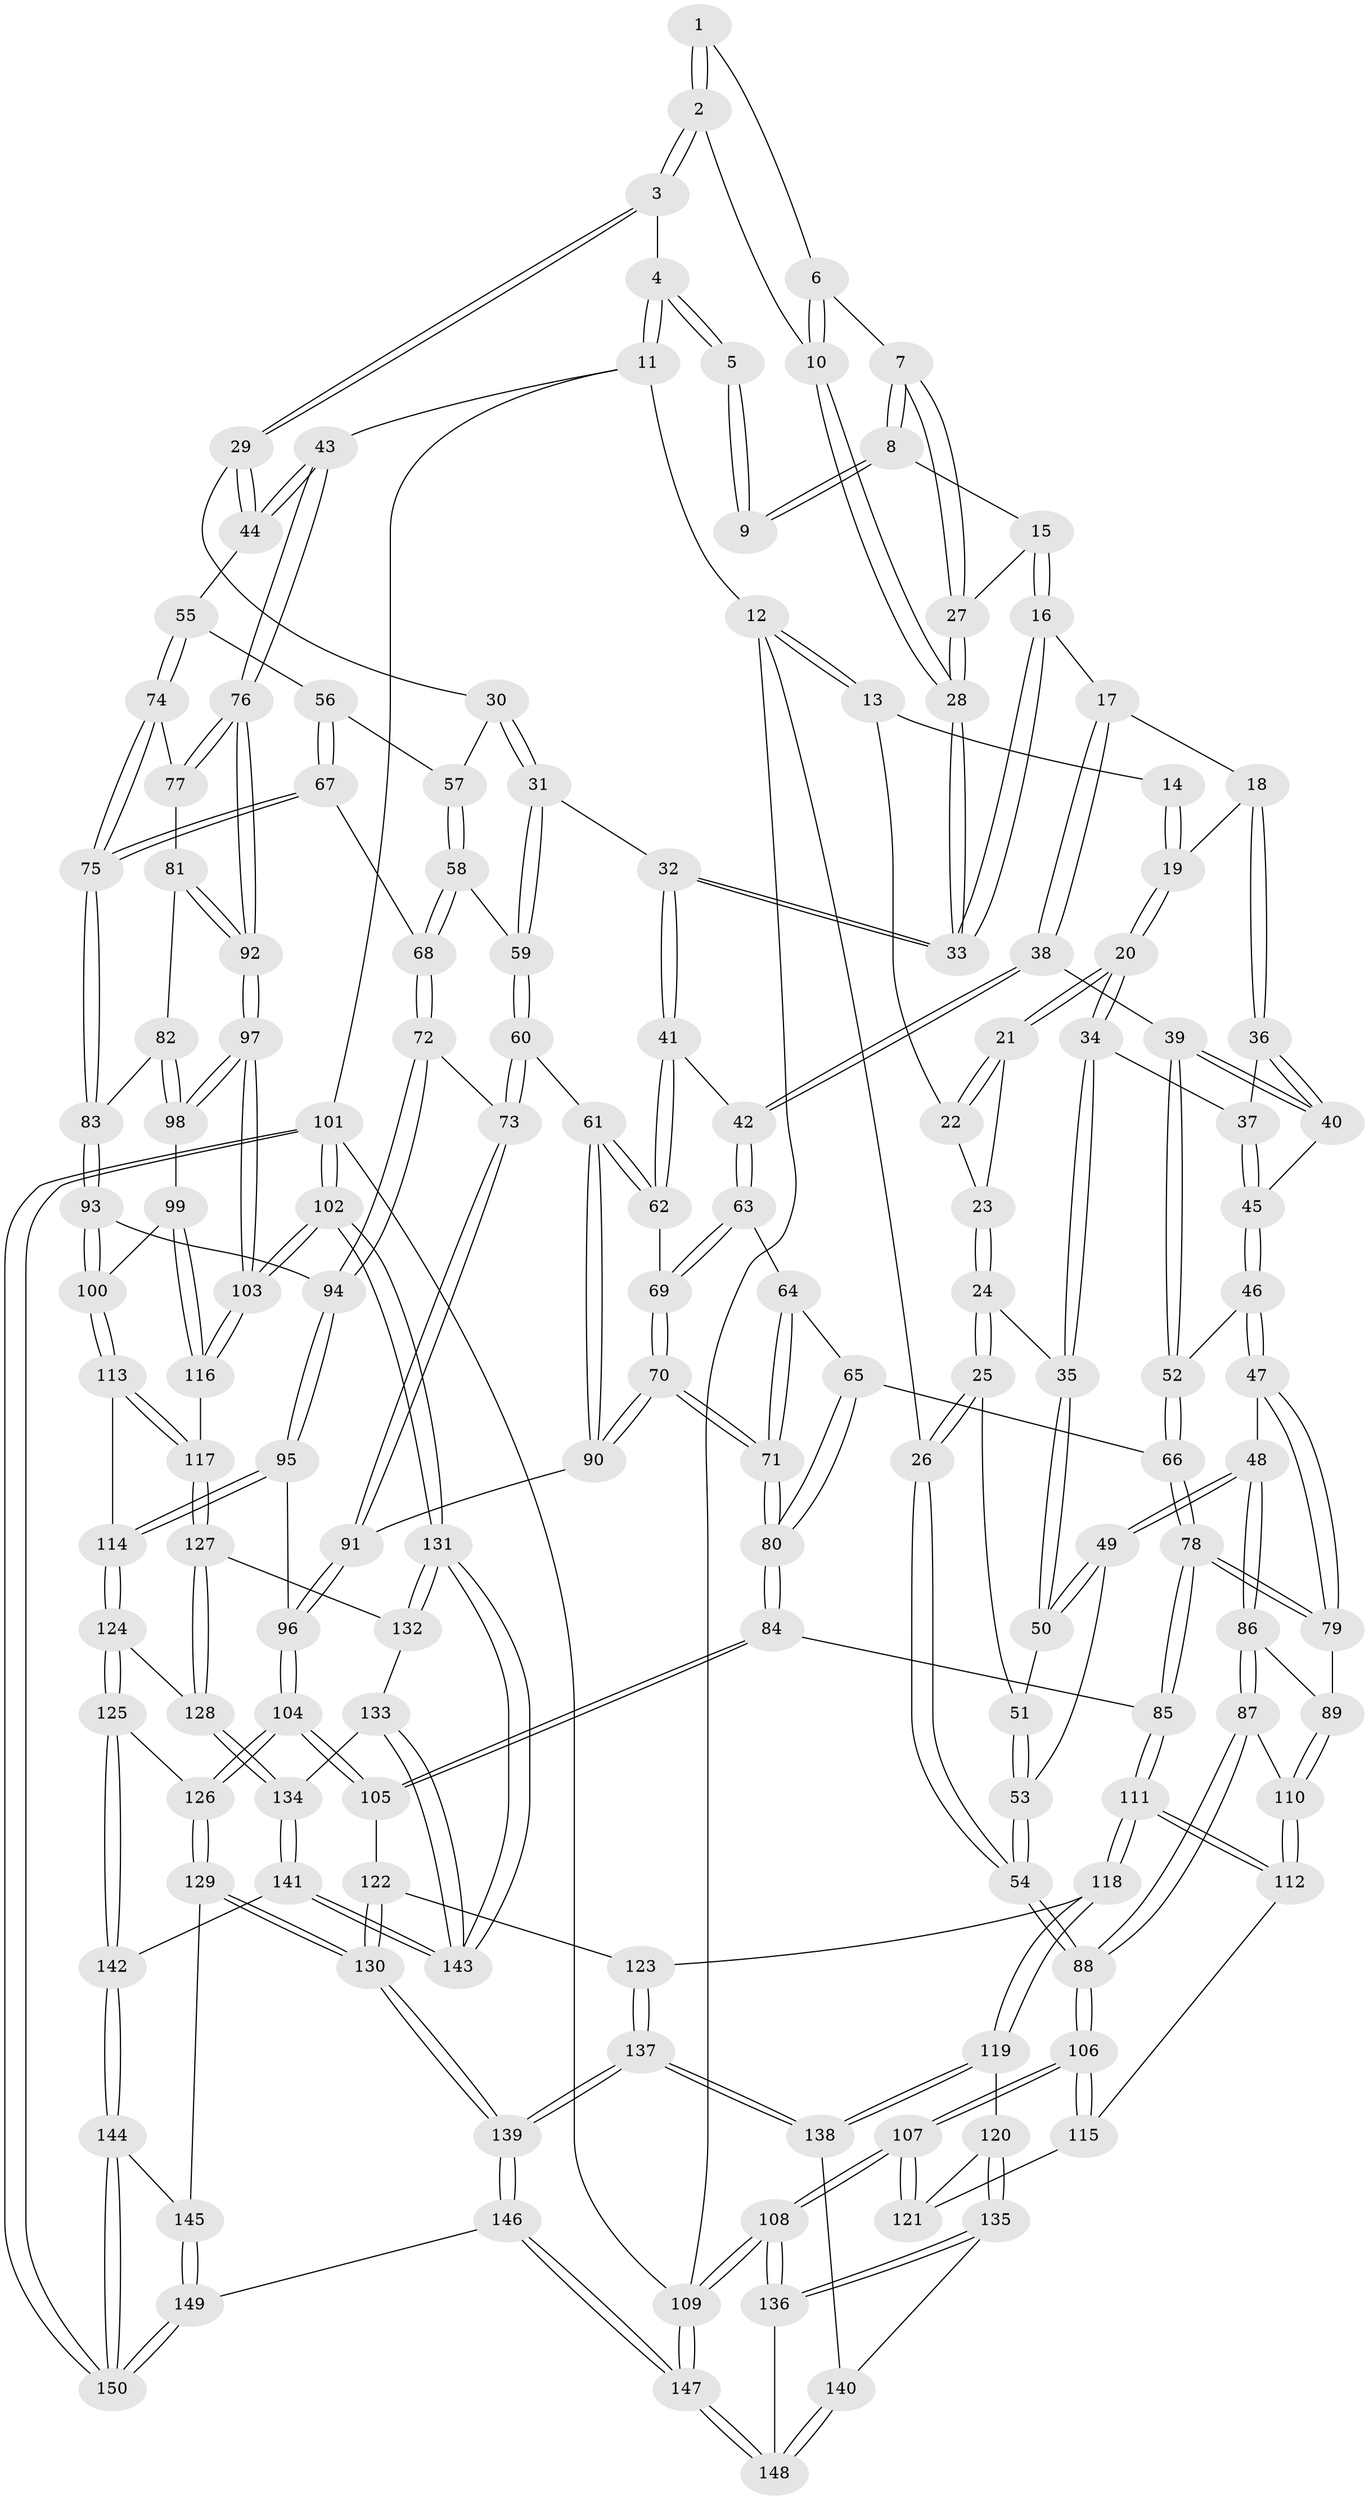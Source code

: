 // coarse degree distribution, {2: 0.010752688172043012, 4: 0.3763440860215054, 6: 0.0967741935483871, 3: 0.12903225806451613, 5: 0.3763440860215054, 7: 0.010752688172043012}
// Generated by graph-tools (version 1.1) at 2025/24/03/03/25 07:24:38]
// undirected, 150 vertices, 372 edges
graph export_dot {
graph [start="1"]
  node [color=gray90,style=filled];
  1 [pos="+0.6168738150665126+0"];
  2 [pos="+0.6595263946168218+0.0513302410538216"];
  3 [pos="+0.7296063790579785+0.10725031498743717"];
  4 [pos="+0.9447927763057259+0"];
  5 [pos="+0.6082241216330978+0"];
  6 [pos="+0.5946150206018961+0.00817336091520031"];
  7 [pos="+0.5534000572392539+0.04201647553942719"];
  8 [pos="+0.40373136861148484+0"];
  9 [pos="+0.3952346307097555+0"];
  10 [pos="+0.597263961327915+0.07206561416941035"];
  11 [pos="+1+0"];
  12 [pos="+0+0"];
  13 [pos="+0+0"];
  14 [pos="+0.3328414211123686+0"];
  15 [pos="+0.4156338594099916+0"];
  16 [pos="+0.3990499910968295+0.09318573272955913"];
  17 [pos="+0.3924275028824426+0.09957869063508532"];
  18 [pos="+0.3004300178839782+0.09822025475056215"];
  19 [pos="+0.25336383508358523+0.06062197643873354"];
  20 [pos="+0.20717725523431024+0.0857311799388783"];
  21 [pos="+0.179934468569367+0.07258054678551361"];
  22 [pos="+0.09157469705660887+0"];
  23 [pos="+0.114870351296636+0.08339194157043535"];
  24 [pos="+0.05512069027430873+0.12039480136096276"];
  25 [pos="+0+0.10971091437436795"];
  26 [pos="+0+0"];
  27 [pos="+0.5329377345845778+0.0989283398016997"];
  28 [pos="+0.5363253366031099+0.1311473531426918"];
  29 [pos="+0.7334583290845399+0.15420545936405577"];
  30 [pos="+0.6782291018548262+0.1955891444840433"];
  31 [pos="+0.5860316468188351+0.21903721514864471"];
  32 [pos="+0.5699344736210293+0.21566747653641263"];
  33 [pos="+0.5357589869871828+0.1346902268384846"];
  34 [pos="+0.1905446906918025+0.1679991185824617"];
  35 [pos="+0.15427344482196137+0.1885461116584534"];
  36 [pos="+0.29414788984783485+0.16058049497685223"];
  37 [pos="+0.1988536495805676+0.17242850578373978"];
  38 [pos="+0.377392272847883+0.24907360931011843"];
  39 [pos="+0.3695878233592089+0.2514444179100593"];
  40 [pos="+0.3212770235438395+0.20821003026611928"];
  41 [pos="+0.5362903357503199+0.23658780978549207"];
  42 [pos="+0.4721680197770858+0.2712161655392802"];
  43 [pos="+1+0"];
  44 [pos="+0.8720300357017514+0.19691127763793245"];
  45 [pos="+0.228652969815974+0.2055065405184632"];
  46 [pos="+0.25519442957594024+0.3133668500592349"];
  47 [pos="+0.15124183804950778+0.33711957127961134"];
  48 [pos="+0.1501485157008937+0.33674481449848986"];
  49 [pos="+0.13461640536304037+0.32278382538837685"];
  50 [pos="+0.13230632688337882+0.2555920994052428"];
  51 [pos="+0+0.18239307331192117"];
  52 [pos="+0.30235167597895735+0.31873499162596863"];
  53 [pos="+0.057428330746769576+0.32416407198076674"];
  54 [pos="+0+0.4489829485576414"];
  55 [pos="+0.8714973713285101+0.31104860351311575"];
  56 [pos="+0.7755311199547812+0.32491220180385355"];
  57 [pos="+0.7244344543656125+0.30327750058658226"];
  58 [pos="+0.6959776490668922+0.36488613046248075"];
  59 [pos="+0.6219393108581087+0.340141231996888"];
  60 [pos="+0.5980615373788563+0.40405617733433885"];
  61 [pos="+0.5658288918740135+0.40799167767041494"];
  62 [pos="+0.5634703877712496+0.40479214455221413"];
  63 [pos="+0.4721036124396313+0.2927336180109098"];
  64 [pos="+0.4047990515315483+0.3699731897051658"];
  65 [pos="+0.35354805698508357+0.37878784902113666"];
  66 [pos="+0.30973062241572435+0.34449223836343673"];
  67 [pos="+0.730290165458683+0.42244556652067344"];
  68 [pos="+0.7240175888756555+0.42139011077375277"];
  69 [pos="+0.47584104783843784+0.3173390366172407"];
  70 [pos="+0.45527417843133794+0.4810626853948205"];
  71 [pos="+0.451821522074367+0.4842478310653825"];
  72 [pos="+0.653867868185893+0.46082525240648364"];
  73 [pos="+0.6435867120376741+0.4569376342201032"];
  74 [pos="+0.8741657163276274+0.31728361011031164"];
  75 [pos="+0.7412332132775395+0.42798177669169934"];
  76 [pos="+1+0.3652551643501269"];
  77 [pos="+0.8766545399576914+0.32084990908535826"];
  78 [pos="+0.27272447917982945+0.49785767393358016"];
  79 [pos="+0.20759774511968426+0.46559574912716845"];
  80 [pos="+0.43729869422454315+0.5002572711554116"];
  81 [pos="+0.8859379576171298+0.39974741138621694"];
  82 [pos="+0.8823361930722388+0.4450287202283488"];
  83 [pos="+0.7785191357834562+0.46439934475935396"];
  84 [pos="+0.41078351457704987+0.5559753895739374"];
  85 [pos="+0.29638512877772544+0.5336390250835272"];
  86 [pos="+0.10171505663461045+0.4187754528992731"];
  87 [pos="+0+0.46755497140244806"];
  88 [pos="+0+0.4527836212587129"];
  89 [pos="+0.10915210740514024+0.5146624901203167"];
  90 [pos="+0.4922077182600072+0.47043837013076895"];
  91 [pos="+0.5775881031432469+0.49645894910334504"];
  92 [pos="+1+0.39134874817289356"];
  93 [pos="+0.7682161408382656+0.5294805167066139"];
  94 [pos="+0.6600143199135993+0.493336062423976"];
  95 [pos="+0.6462372533685574+0.6305557070735688"];
  96 [pos="+0.6041191204689556+0.6314193567875935"];
  97 [pos="+1+0.4981817367053513"];
  98 [pos="+0.9225008844283573+0.4986322960543515"];
  99 [pos="+0.8808079760968085+0.5775181453966798"];
  100 [pos="+0.7723561854028298+0.5727106471740508"];
  101 [pos="+1+1"];
  102 [pos="+1+1"];
  103 [pos="+1+0.7807149792957819"];
  104 [pos="+0.5141043600545767+0.6551349807640139"];
  105 [pos="+0.44027000671342575+0.616106793139364"];
  106 [pos="+0+0.5590280706648434"];
  107 [pos="+0+0.6403134150392911"];
  108 [pos="+0+1"];
  109 [pos="+0+1"];
  110 [pos="+0.1059266434376761+0.5188678573254636"];
  111 [pos="+0.18505276235581983+0.646862089174686"];
  112 [pos="+0.1194423405303177+0.5926764046118042"];
  113 [pos="+0.7239394226471181+0.6237742873725068"];
  114 [pos="+0.6714384937690235+0.6409582732766032"];
  115 [pos="+0.03154420607005677+0.6171662858547406"];
  116 [pos="+0.9172542486739294+0.6740031508497787"];
  117 [pos="+0.8496005552218091+0.7148323546903976"];
  118 [pos="+0.1864232132459559+0.6804432801076062"];
  119 [pos="+0.14528063586648643+0.7320798071274051"];
  120 [pos="+0.0921095398132206+0.7448745712776739"];
  121 [pos="+0.05769399371733582+0.7118868423289846"];
  122 [pos="+0.3907689314635378+0.6755974721878092"];
  123 [pos="+0.30804182170934924+0.7415004807855806"];
  124 [pos="+0.6980940088397604+0.7654890454288535"];
  125 [pos="+0.6370732992700048+0.8254722807073027"];
  126 [pos="+0.5268539302770046+0.81024432522287"];
  127 [pos="+0.8343930880179521+0.7500368396959481"];
  128 [pos="+0.7388440015285572+0.7812221498755174"];
  129 [pos="+0.488264202185634+0.8576855304402992"];
  130 [pos="+0.43632457708223366+0.8718636867176279"];
  131 [pos="+0.9418640420755812+0.9890286439763901"];
  132 [pos="+0.8381549350140043+0.7589728052966268"];
  133 [pos="+0.7814003985843796+0.8562327345172617"];
  134 [pos="+0.7577785228380808+0.8330192829879369"];
  135 [pos="+0.0056341513676642346+0.8362126100840354"];
  136 [pos="+0+0.8513326838150915"];
  137 [pos="+0.3240781218295147+0.901868755547846"];
  138 [pos="+0.18898989439456113+0.8575418237127543"];
  139 [pos="+0.33747798177841726+0.9188080316161501"];
  140 [pos="+0.16309502713116944+0.8734727381314575"];
  141 [pos="+0.6772143289805284+0.9197233896061421"];
  142 [pos="+0.6717764863172602+0.9200997558923296"];
  143 [pos="+0.8752286873688288+0.9563120179834662"];
  144 [pos="+0.62789990095427+0.9845938315544014"];
  145 [pos="+0.5176920369164817+0.8996085717448842"];
  146 [pos="+0.3105382266106423+1"];
  147 [pos="+0.07016054558623742+1"];
  148 [pos="+0.13151810590522492+0.9286413052577284"];
  149 [pos="+0.484240038902167+1"];
  150 [pos="+0.6164459880653382+1"];
  1 -- 2;
  1 -- 2;
  1 -- 6;
  2 -- 3;
  2 -- 3;
  2 -- 10;
  3 -- 4;
  3 -- 29;
  3 -- 29;
  4 -- 5;
  4 -- 5;
  4 -- 11;
  4 -- 11;
  5 -- 9;
  5 -- 9;
  6 -- 7;
  6 -- 10;
  6 -- 10;
  7 -- 8;
  7 -- 8;
  7 -- 27;
  7 -- 27;
  8 -- 9;
  8 -- 9;
  8 -- 15;
  10 -- 28;
  10 -- 28;
  11 -- 12;
  11 -- 43;
  11 -- 101;
  12 -- 13;
  12 -- 13;
  12 -- 26;
  12 -- 109;
  13 -- 14;
  13 -- 22;
  14 -- 19;
  14 -- 19;
  15 -- 16;
  15 -- 16;
  15 -- 27;
  16 -- 17;
  16 -- 33;
  16 -- 33;
  17 -- 18;
  17 -- 38;
  17 -- 38;
  18 -- 19;
  18 -- 36;
  18 -- 36;
  19 -- 20;
  19 -- 20;
  20 -- 21;
  20 -- 21;
  20 -- 34;
  20 -- 34;
  21 -- 22;
  21 -- 22;
  21 -- 23;
  22 -- 23;
  23 -- 24;
  23 -- 24;
  24 -- 25;
  24 -- 25;
  24 -- 35;
  25 -- 26;
  25 -- 26;
  25 -- 51;
  26 -- 54;
  26 -- 54;
  27 -- 28;
  27 -- 28;
  28 -- 33;
  28 -- 33;
  29 -- 30;
  29 -- 44;
  29 -- 44;
  30 -- 31;
  30 -- 31;
  30 -- 57;
  31 -- 32;
  31 -- 59;
  31 -- 59;
  32 -- 33;
  32 -- 33;
  32 -- 41;
  32 -- 41;
  34 -- 35;
  34 -- 35;
  34 -- 37;
  35 -- 50;
  35 -- 50;
  36 -- 37;
  36 -- 40;
  36 -- 40;
  37 -- 45;
  37 -- 45;
  38 -- 39;
  38 -- 42;
  38 -- 42;
  39 -- 40;
  39 -- 40;
  39 -- 52;
  39 -- 52;
  40 -- 45;
  41 -- 42;
  41 -- 62;
  41 -- 62;
  42 -- 63;
  42 -- 63;
  43 -- 44;
  43 -- 44;
  43 -- 76;
  43 -- 76;
  44 -- 55;
  45 -- 46;
  45 -- 46;
  46 -- 47;
  46 -- 47;
  46 -- 52;
  47 -- 48;
  47 -- 79;
  47 -- 79;
  48 -- 49;
  48 -- 49;
  48 -- 86;
  48 -- 86;
  49 -- 50;
  49 -- 50;
  49 -- 53;
  50 -- 51;
  51 -- 53;
  51 -- 53;
  52 -- 66;
  52 -- 66;
  53 -- 54;
  53 -- 54;
  54 -- 88;
  54 -- 88;
  55 -- 56;
  55 -- 74;
  55 -- 74;
  56 -- 57;
  56 -- 67;
  56 -- 67;
  57 -- 58;
  57 -- 58;
  58 -- 59;
  58 -- 68;
  58 -- 68;
  59 -- 60;
  59 -- 60;
  60 -- 61;
  60 -- 73;
  60 -- 73;
  61 -- 62;
  61 -- 62;
  61 -- 90;
  61 -- 90;
  62 -- 69;
  63 -- 64;
  63 -- 69;
  63 -- 69;
  64 -- 65;
  64 -- 71;
  64 -- 71;
  65 -- 66;
  65 -- 80;
  65 -- 80;
  66 -- 78;
  66 -- 78;
  67 -- 68;
  67 -- 75;
  67 -- 75;
  68 -- 72;
  68 -- 72;
  69 -- 70;
  69 -- 70;
  70 -- 71;
  70 -- 71;
  70 -- 90;
  70 -- 90;
  71 -- 80;
  71 -- 80;
  72 -- 73;
  72 -- 94;
  72 -- 94;
  73 -- 91;
  73 -- 91;
  74 -- 75;
  74 -- 75;
  74 -- 77;
  75 -- 83;
  75 -- 83;
  76 -- 77;
  76 -- 77;
  76 -- 92;
  76 -- 92;
  77 -- 81;
  78 -- 79;
  78 -- 79;
  78 -- 85;
  78 -- 85;
  79 -- 89;
  80 -- 84;
  80 -- 84;
  81 -- 82;
  81 -- 92;
  81 -- 92;
  82 -- 83;
  82 -- 98;
  82 -- 98;
  83 -- 93;
  83 -- 93;
  84 -- 85;
  84 -- 105;
  84 -- 105;
  85 -- 111;
  85 -- 111;
  86 -- 87;
  86 -- 87;
  86 -- 89;
  87 -- 88;
  87 -- 88;
  87 -- 110;
  88 -- 106;
  88 -- 106;
  89 -- 110;
  89 -- 110;
  90 -- 91;
  91 -- 96;
  91 -- 96;
  92 -- 97;
  92 -- 97;
  93 -- 94;
  93 -- 100;
  93 -- 100;
  94 -- 95;
  94 -- 95;
  95 -- 96;
  95 -- 114;
  95 -- 114;
  96 -- 104;
  96 -- 104;
  97 -- 98;
  97 -- 98;
  97 -- 103;
  97 -- 103;
  98 -- 99;
  99 -- 100;
  99 -- 116;
  99 -- 116;
  100 -- 113;
  100 -- 113;
  101 -- 102;
  101 -- 102;
  101 -- 150;
  101 -- 150;
  101 -- 109;
  102 -- 103;
  102 -- 103;
  102 -- 131;
  102 -- 131;
  103 -- 116;
  103 -- 116;
  104 -- 105;
  104 -- 105;
  104 -- 126;
  104 -- 126;
  105 -- 122;
  106 -- 107;
  106 -- 107;
  106 -- 115;
  106 -- 115;
  107 -- 108;
  107 -- 108;
  107 -- 121;
  107 -- 121;
  108 -- 109;
  108 -- 109;
  108 -- 136;
  108 -- 136;
  109 -- 147;
  109 -- 147;
  110 -- 112;
  110 -- 112;
  111 -- 112;
  111 -- 112;
  111 -- 118;
  111 -- 118;
  112 -- 115;
  113 -- 114;
  113 -- 117;
  113 -- 117;
  114 -- 124;
  114 -- 124;
  115 -- 121;
  116 -- 117;
  117 -- 127;
  117 -- 127;
  118 -- 119;
  118 -- 119;
  118 -- 123;
  119 -- 120;
  119 -- 138;
  119 -- 138;
  120 -- 121;
  120 -- 135;
  120 -- 135;
  122 -- 123;
  122 -- 130;
  122 -- 130;
  123 -- 137;
  123 -- 137;
  124 -- 125;
  124 -- 125;
  124 -- 128;
  125 -- 126;
  125 -- 142;
  125 -- 142;
  126 -- 129;
  126 -- 129;
  127 -- 128;
  127 -- 128;
  127 -- 132;
  128 -- 134;
  128 -- 134;
  129 -- 130;
  129 -- 130;
  129 -- 145;
  130 -- 139;
  130 -- 139;
  131 -- 132;
  131 -- 132;
  131 -- 143;
  131 -- 143;
  132 -- 133;
  133 -- 134;
  133 -- 143;
  133 -- 143;
  134 -- 141;
  134 -- 141;
  135 -- 136;
  135 -- 136;
  135 -- 140;
  136 -- 148;
  137 -- 138;
  137 -- 138;
  137 -- 139;
  137 -- 139;
  138 -- 140;
  139 -- 146;
  139 -- 146;
  140 -- 148;
  140 -- 148;
  141 -- 142;
  141 -- 143;
  141 -- 143;
  142 -- 144;
  142 -- 144;
  144 -- 145;
  144 -- 150;
  144 -- 150;
  145 -- 149;
  145 -- 149;
  146 -- 147;
  146 -- 147;
  146 -- 149;
  147 -- 148;
  147 -- 148;
  149 -- 150;
  149 -- 150;
}
